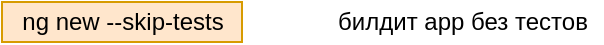 <mxfile version="13.7.3" type="device" pages="2"><diagram id="q4-Cs6clWWx3zM11zpZe" name="cli"><mxGraphModel dx="1024" dy="592" grid="1" gridSize="10" guides="1" tooltips="1" connect="1" arrows="1" fold="1" page="1" pageScale="1" pageWidth="827" pageHeight="1169" math="0" shadow="0"><root><mxCell id="NyrH_KXfmQNb-sl-_Fos-0"/><mxCell id="NyrH_KXfmQNb-sl-_Fos-1" parent="NyrH_KXfmQNb-sl-_Fos-0"/><mxCell id="89-imSCBbJjqxo7nCIHh-0" value="ng new --skip-tests" style="text;html=1;align=center;verticalAlign=middle;resizable=0;points=[];autosize=1;fillColor=#ffe6cc;strokeColor=#d79b00;" vertex="1" parent="NyrH_KXfmQNb-sl-_Fos-1"><mxGeometry x="40" y="40" width="120" height="20" as="geometry"/></mxCell><mxCell id="89-imSCBbJjqxo7nCIHh-1" value="билдит аpp без тестов" style="text;html=1;align=center;verticalAlign=middle;resizable=0;points=[];autosize=1;" vertex="1" parent="NyrH_KXfmQNb-sl-_Fos-1"><mxGeometry x="200" y="40" width="140" height="20" as="geometry"/></mxCell></root></mxGraphModel></diagram><diagram id="fJEFAHf0OgxXL9Y9wfnD" name="angular.json"><mxGraphModel dx="1024" dy="592" grid="1" gridSize="10" guides="1" tooltips="1" connect="1" arrows="1" fold="1" page="1" pageScale="1" pageWidth="827" pageHeight="1169" math="0" shadow="0"><root><mxCell id="kOnhhOFI8c70wGabJe53-0"/><mxCell id="kOnhhOFI8c70wGabJe53-1" parent="kOnhhOFI8c70wGabJe53-0"/></root></mxGraphModel></diagram></mxfile>